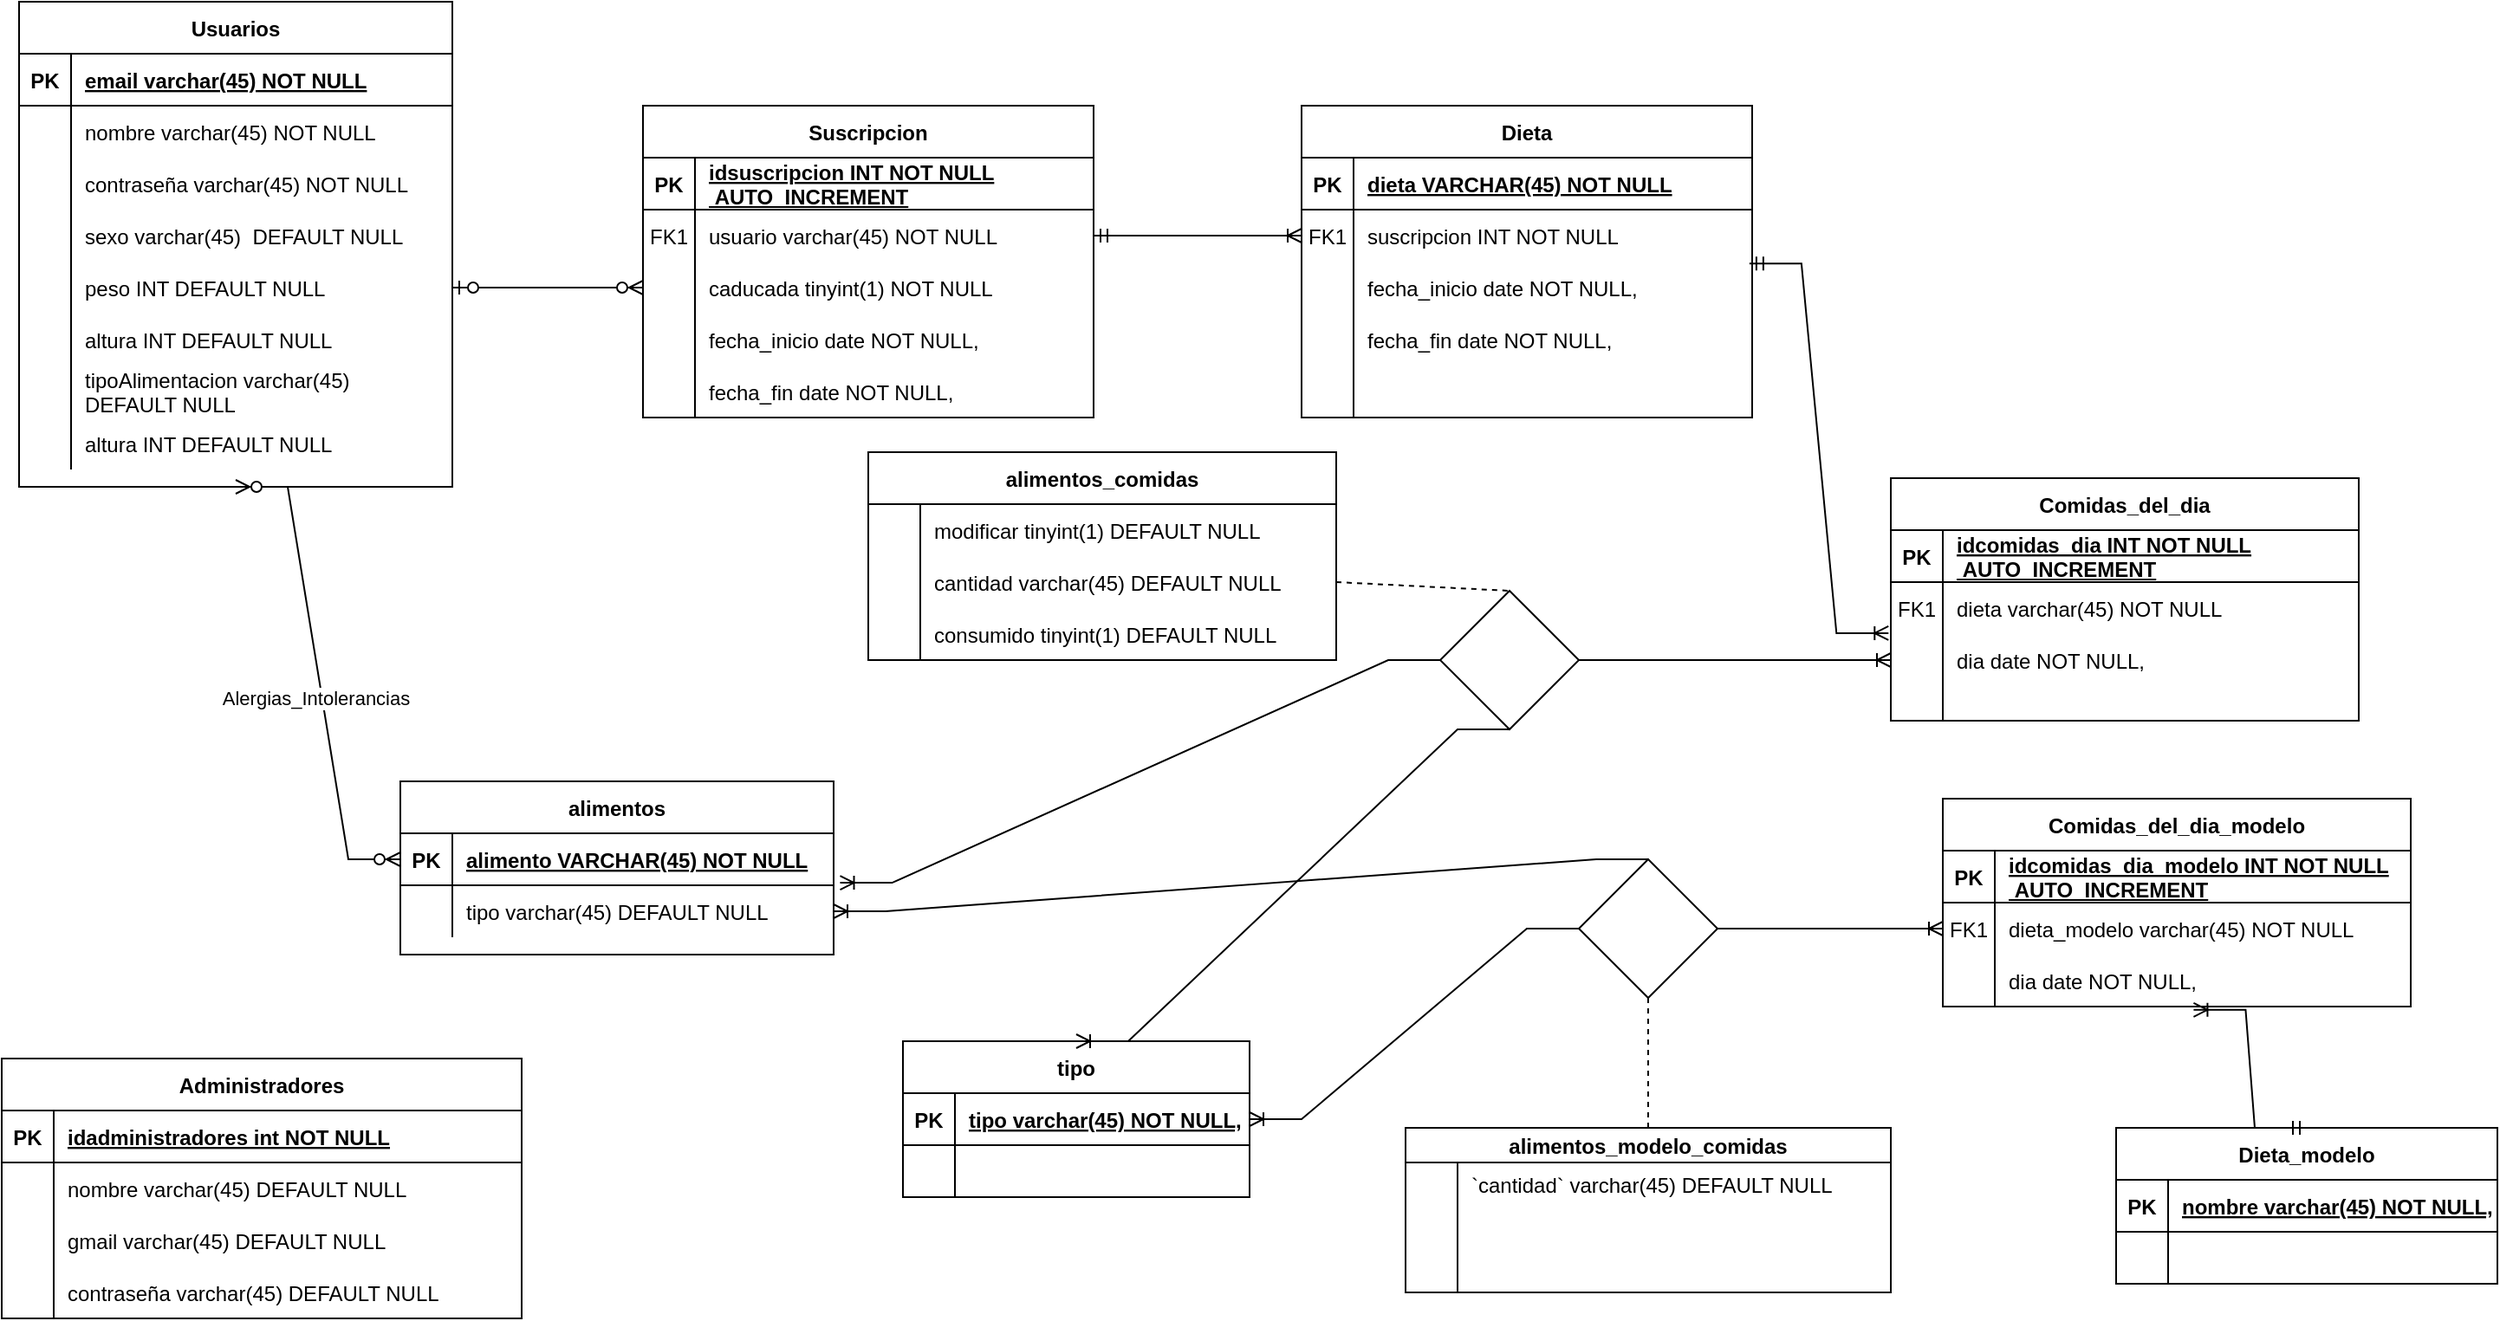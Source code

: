 <mxfile version="20.2.0" type="google"><diagram id="R2lEEEUBdFMjLlhIrx00" name="Page-1"><mxGraphModel grid="1" page="1" gridSize="10" guides="1" tooltips="1" connect="1" arrows="1" fold="1" pageScale="1" pageWidth="850" pageHeight="1100" math="0" shadow="0" extFonts="Permanent Marker^https://fonts.googleapis.com/css?family=Permanent+Marker"><root><mxCell id="0"/><mxCell id="1" parent="0"/><mxCell id="C-vyLk0tnHw3VtMMgP7b-2" value="alimentos" style="shape=table;startSize=30;container=1;collapsible=1;childLayout=tableLayout;fixedRows=1;rowLines=0;fontStyle=1;align=center;resizeLast=1;" vertex="1" parent="1"><mxGeometry x="-440" y="650" width="250" height="100" as="geometry"/></mxCell><mxCell id="C-vyLk0tnHw3VtMMgP7b-3" value="" style="shape=partialRectangle;collapsible=0;dropTarget=0;pointerEvents=0;fillColor=none;points=[[0,0.5],[1,0.5]];portConstraint=eastwest;top=0;left=0;right=0;bottom=1;" vertex="1" parent="C-vyLk0tnHw3VtMMgP7b-2"><mxGeometry y="30" width="250" height="30" as="geometry"/></mxCell><mxCell id="C-vyLk0tnHw3VtMMgP7b-4" value="PK" style="shape=partialRectangle;overflow=hidden;connectable=0;fillColor=none;top=0;left=0;bottom=0;right=0;fontStyle=1;" vertex="1" parent="C-vyLk0tnHw3VtMMgP7b-3"><mxGeometry width="30" height="30" as="geometry"><mxRectangle width="30" height="30" as="alternateBounds"/></mxGeometry></mxCell><mxCell id="C-vyLk0tnHw3VtMMgP7b-5" value="alimento VARCHAR(45) NOT NULL " style="shape=partialRectangle;overflow=hidden;connectable=0;fillColor=none;top=0;left=0;bottom=0;right=0;align=left;spacingLeft=6;fontStyle=5;" vertex="1" parent="C-vyLk0tnHw3VtMMgP7b-3"><mxGeometry x="30" width="220" height="30" as="geometry"><mxRectangle width="220" height="30" as="alternateBounds"/></mxGeometry></mxCell><mxCell id="C-vyLk0tnHw3VtMMgP7b-6" value="" style="shape=partialRectangle;collapsible=0;dropTarget=0;pointerEvents=0;fillColor=none;points=[[0,0.5],[1,0.5]];portConstraint=eastwest;top=0;left=0;right=0;bottom=0;" vertex="1" parent="C-vyLk0tnHw3VtMMgP7b-2"><mxGeometry y="60" width="250" height="30" as="geometry"/></mxCell><mxCell id="C-vyLk0tnHw3VtMMgP7b-7" value="" style="shape=partialRectangle;overflow=hidden;connectable=0;fillColor=none;top=0;left=0;bottom=0;right=0;" vertex="1" parent="C-vyLk0tnHw3VtMMgP7b-6"><mxGeometry width="30" height="30" as="geometry"><mxRectangle width="30" height="30" as="alternateBounds"/></mxGeometry></mxCell><mxCell id="C-vyLk0tnHw3VtMMgP7b-8" value="tipo varchar(45) DEFAULT NULL" style="shape=partialRectangle;overflow=hidden;connectable=0;fillColor=none;top=0;left=0;bottom=0;right=0;align=left;spacingLeft=6;" vertex="1" parent="C-vyLk0tnHw3VtMMgP7b-6"><mxGeometry x="30" width="220" height="30" as="geometry"><mxRectangle width="220" height="30" as="alternateBounds"/></mxGeometry></mxCell><mxCell id="C-vyLk0tnHw3VtMMgP7b-13" value="Suscripcion" style="shape=table;startSize=30;container=1;collapsible=1;childLayout=tableLayout;fixedRows=1;rowLines=0;fontStyle=1;align=center;resizeLast=1;" vertex="1" parent="1"><mxGeometry x="-300" y="260" width="260" height="180" as="geometry"/></mxCell><mxCell id="C-vyLk0tnHw3VtMMgP7b-14" value="" style="shape=partialRectangle;collapsible=0;dropTarget=0;pointerEvents=0;fillColor=none;points=[[0,0.5],[1,0.5]];portConstraint=eastwest;top=0;left=0;right=0;bottom=1;" vertex="1" parent="C-vyLk0tnHw3VtMMgP7b-13"><mxGeometry y="30" width="260" height="30" as="geometry"/></mxCell><mxCell id="C-vyLk0tnHw3VtMMgP7b-15" value="PK" style="shape=partialRectangle;overflow=hidden;connectable=0;fillColor=none;top=0;left=0;bottom=0;right=0;fontStyle=1;" vertex="1" parent="C-vyLk0tnHw3VtMMgP7b-14"><mxGeometry width="30" height="30" as="geometry"><mxRectangle width="30" height="30" as="alternateBounds"/></mxGeometry></mxCell><mxCell id="C-vyLk0tnHw3VtMMgP7b-16" value="idsuscripcion INT NOT NULL&#10; AUTO_INCREMENT " style="shape=partialRectangle;overflow=hidden;connectable=0;fillColor=none;top=0;left=0;bottom=0;right=0;align=left;spacingLeft=6;fontStyle=5;" vertex="1" parent="C-vyLk0tnHw3VtMMgP7b-14"><mxGeometry x="30" width="230" height="30" as="geometry"><mxRectangle width="230" height="30" as="alternateBounds"/></mxGeometry></mxCell><mxCell id="C-vyLk0tnHw3VtMMgP7b-17" value="" style="shape=partialRectangle;collapsible=0;dropTarget=0;pointerEvents=0;fillColor=none;points=[[0,0.5],[1,0.5]];portConstraint=eastwest;top=0;left=0;right=0;bottom=0;" vertex="1" parent="C-vyLk0tnHw3VtMMgP7b-13"><mxGeometry y="60" width="260" height="30" as="geometry"/></mxCell><mxCell id="C-vyLk0tnHw3VtMMgP7b-18" value="FK1" style="shape=partialRectangle;overflow=hidden;connectable=0;fillColor=none;top=0;left=0;bottom=0;right=0;" vertex="1" parent="C-vyLk0tnHw3VtMMgP7b-17"><mxGeometry width="30" height="30" as="geometry"><mxRectangle width="30" height="30" as="alternateBounds"/></mxGeometry></mxCell><mxCell id="C-vyLk0tnHw3VtMMgP7b-19" value="usuario varchar(45) NOT NULL" style="shape=partialRectangle;overflow=hidden;connectable=0;fillColor=none;top=0;left=0;bottom=0;right=0;align=left;spacingLeft=6;" vertex="1" parent="C-vyLk0tnHw3VtMMgP7b-17"><mxGeometry x="30" width="230" height="30" as="geometry"><mxRectangle width="230" height="30" as="alternateBounds"/></mxGeometry></mxCell><mxCell id="C-vyLk0tnHw3VtMMgP7b-20" value="" style="shape=partialRectangle;collapsible=0;dropTarget=0;pointerEvents=0;fillColor=none;points=[[0,0.5],[1,0.5]];portConstraint=eastwest;top=0;left=0;right=0;bottom=0;" vertex="1" parent="C-vyLk0tnHw3VtMMgP7b-13"><mxGeometry y="90" width="260" height="30" as="geometry"/></mxCell><mxCell id="C-vyLk0tnHw3VtMMgP7b-21" value="&#10;&#10;&#10;&lt;p class=&quot;MsoNormal&quot;&gt;&lt;span style=&quot;mso-spacerun:yes&quot;&gt;&amp;nbsp;&amp;nbsp; &lt;/span&gt;`caducada` tinyint&#10;NOT NULL,&lt;/p&gt;&#10;&#10;&#10;&#10;&#10;&#10;" style="shape=partialRectangle;overflow=hidden;connectable=0;fillColor=none;top=0;left=0;bottom=0;right=0;" vertex="1" parent="C-vyLk0tnHw3VtMMgP7b-20"><mxGeometry width="30" height="30" as="geometry"><mxRectangle width="30" height="30" as="alternateBounds"/></mxGeometry></mxCell><mxCell id="C-vyLk0tnHw3VtMMgP7b-22" value="caducada tinyint(1) NOT NULL" style="shape=partialRectangle;overflow=hidden;connectable=0;fillColor=none;top=0;left=0;bottom=0;right=0;align=left;spacingLeft=6;" vertex="1" parent="C-vyLk0tnHw3VtMMgP7b-20"><mxGeometry x="30" width="230" height="30" as="geometry"><mxRectangle width="230" height="30" as="alternateBounds"/></mxGeometry></mxCell><mxCell id="Jz4HKcbR74hqqfulblV8-64" value="" style="shape=partialRectangle;collapsible=0;dropTarget=0;pointerEvents=0;fillColor=none;points=[[0,0.5],[1,0.5]];portConstraint=eastwest;top=0;left=0;right=0;bottom=0;" vertex="1" parent="C-vyLk0tnHw3VtMMgP7b-13"><mxGeometry y="120" width="260" height="30" as="geometry"/></mxCell><mxCell id="Jz4HKcbR74hqqfulblV8-65" value="&#10;&#10;&#10;&lt;p class=&quot;MsoNormal&quot;&gt;&lt;span style=&quot;mso-spacerun:yes&quot;&gt;&amp;nbsp;&amp;nbsp; &lt;/span&gt;`caducada` tinyint&#10;NOT NULL,&lt;/p&gt;&#10;&#10;&#10;&#10;&#10;&#10;" style="shape=partialRectangle;overflow=hidden;connectable=0;fillColor=none;top=0;left=0;bottom=0;right=0;" vertex="1" parent="Jz4HKcbR74hqqfulblV8-64"><mxGeometry width="30" height="30" as="geometry"><mxRectangle width="30" height="30" as="alternateBounds"/></mxGeometry></mxCell><mxCell id="Jz4HKcbR74hqqfulblV8-66" value="fecha_inicio date NOT NULL," style="shape=partialRectangle;overflow=hidden;connectable=0;fillColor=none;top=0;left=0;bottom=0;right=0;align=left;spacingLeft=6;" vertex="1" parent="Jz4HKcbR74hqqfulblV8-64"><mxGeometry x="30" width="230" height="30" as="geometry"><mxRectangle width="230" height="30" as="alternateBounds"/></mxGeometry></mxCell><mxCell id="Jz4HKcbR74hqqfulblV8-68" value="" style="shape=partialRectangle;collapsible=0;dropTarget=0;pointerEvents=0;fillColor=none;points=[[0,0.5],[1,0.5]];portConstraint=eastwest;top=0;left=0;right=0;bottom=0;" vertex="1" parent="C-vyLk0tnHw3VtMMgP7b-13"><mxGeometry y="150" width="260" height="30" as="geometry"/></mxCell><mxCell id="Jz4HKcbR74hqqfulblV8-69" value="&#10;&#10;&#10;&lt;p class=&quot;MsoNormal&quot;&gt;&lt;span style=&quot;mso-spacerun:yes&quot;&gt;&amp;nbsp;&amp;nbsp; &lt;/span&gt;`caducada` tinyint&#10;NOT NULL,&lt;/p&gt;&#10;&#10;&#10;&#10;&#10;&#10;" style="shape=partialRectangle;overflow=hidden;connectable=0;fillColor=none;top=0;left=0;bottom=0;right=0;" vertex="1" parent="Jz4HKcbR74hqqfulblV8-68"><mxGeometry width="30" height="30" as="geometry"><mxRectangle width="30" height="30" as="alternateBounds"/></mxGeometry></mxCell><mxCell id="Jz4HKcbR74hqqfulblV8-70" value="fecha_fin date NOT NULL," style="shape=partialRectangle;overflow=hidden;connectable=0;fillColor=none;top=0;left=0;bottom=0;right=0;align=left;spacingLeft=6;" vertex="1" parent="Jz4HKcbR74hqqfulblV8-68"><mxGeometry x="30" width="230" height="30" as="geometry"><mxRectangle width="230" height="30" as="alternateBounds"/></mxGeometry></mxCell><mxCell id="C-vyLk0tnHw3VtMMgP7b-23" value="Usuarios" style="shape=table;startSize=30;container=1;collapsible=1;childLayout=tableLayout;fixedRows=1;rowLines=0;fontStyle=1;align=center;resizeLast=1;" vertex="1" parent="1"><mxGeometry x="-660" y="200" width="250" height="280" as="geometry"/></mxCell><mxCell id="C-vyLk0tnHw3VtMMgP7b-24" value="" style="shape=partialRectangle;collapsible=0;dropTarget=0;pointerEvents=0;fillColor=none;points=[[0,0.5],[1,0.5]];portConstraint=eastwest;top=0;left=0;right=0;bottom=1;" vertex="1" parent="C-vyLk0tnHw3VtMMgP7b-23"><mxGeometry y="30" width="250" height="30" as="geometry"/></mxCell><mxCell id="C-vyLk0tnHw3VtMMgP7b-25" value="PK" style="shape=partialRectangle;overflow=hidden;connectable=0;fillColor=none;top=0;left=0;bottom=0;right=0;fontStyle=1;" vertex="1" parent="C-vyLk0tnHw3VtMMgP7b-24"><mxGeometry width="30" height="30" as="geometry"><mxRectangle width="30" height="30" as="alternateBounds"/></mxGeometry></mxCell><mxCell id="C-vyLk0tnHw3VtMMgP7b-26" value="email varchar(45) NOT NULL" style="shape=partialRectangle;overflow=hidden;connectable=0;fillColor=none;top=0;left=0;bottom=0;right=0;align=left;spacingLeft=6;fontStyle=5;" vertex="1" parent="C-vyLk0tnHw3VtMMgP7b-24"><mxGeometry x="30" width="220" height="30" as="geometry"><mxRectangle width="220" height="30" as="alternateBounds"/></mxGeometry></mxCell><mxCell id="C-vyLk0tnHw3VtMMgP7b-27" value="" style="shape=partialRectangle;collapsible=0;dropTarget=0;pointerEvents=0;fillColor=none;points=[[0,0.5],[1,0.5]];portConstraint=eastwest;top=0;left=0;right=0;bottom=0;" vertex="1" parent="C-vyLk0tnHw3VtMMgP7b-23"><mxGeometry y="60" width="250" height="30" as="geometry"/></mxCell><mxCell id="C-vyLk0tnHw3VtMMgP7b-28" value="" style="shape=partialRectangle;overflow=hidden;connectable=0;fillColor=none;top=0;left=0;bottom=0;right=0;" vertex="1" parent="C-vyLk0tnHw3VtMMgP7b-27"><mxGeometry width="30" height="30" as="geometry"><mxRectangle width="30" height="30" as="alternateBounds"/></mxGeometry></mxCell><mxCell id="C-vyLk0tnHw3VtMMgP7b-29" value="nombre varchar(45) NOT NULL" style="shape=partialRectangle;overflow=hidden;connectable=0;fillColor=none;top=0;left=0;bottom=0;right=0;align=left;spacingLeft=6;" vertex="1" parent="C-vyLk0tnHw3VtMMgP7b-27"><mxGeometry x="30" width="220" height="30" as="geometry"><mxRectangle width="220" height="30" as="alternateBounds"/></mxGeometry></mxCell><mxCell id="Jz4HKcbR74hqqfulblV8-15" value="" style="shape=partialRectangle;collapsible=0;dropTarget=0;pointerEvents=0;fillColor=none;points=[[0,0.5],[1,0.5]];portConstraint=eastwest;top=0;left=0;right=0;bottom=0;" vertex="1" parent="C-vyLk0tnHw3VtMMgP7b-23"><mxGeometry y="90" width="250" height="30" as="geometry"/></mxCell><mxCell id="Jz4HKcbR74hqqfulblV8-16" value="" style="shape=partialRectangle;overflow=hidden;connectable=0;fillColor=none;top=0;left=0;bottom=0;right=0;" vertex="1" parent="Jz4HKcbR74hqqfulblV8-15"><mxGeometry width="30" height="30" as="geometry"><mxRectangle width="30" height="30" as="alternateBounds"/></mxGeometry></mxCell><mxCell id="Jz4HKcbR74hqqfulblV8-17" value="contraseña varchar(45) NOT NULL" style="shape=partialRectangle;overflow=hidden;connectable=0;fillColor=none;top=0;left=0;bottom=0;right=0;align=left;spacingLeft=6;" vertex="1" parent="Jz4HKcbR74hqqfulblV8-15"><mxGeometry x="30" width="220" height="30" as="geometry"><mxRectangle width="220" height="30" as="alternateBounds"/></mxGeometry></mxCell><mxCell id="Jz4HKcbR74hqqfulblV8-18" value="" style="shape=partialRectangle;collapsible=0;dropTarget=0;pointerEvents=0;fillColor=none;points=[[0,0.5],[1,0.5]];portConstraint=eastwest;top=0;left=0;right=0;bottom=0;" vertex="1" parent="C-vyLk0tnHw3VtMMgP7b-23"><mxGeometry y="120" width="250" height="30" as="geometry"/></mxCell><mxCell id="Jz4HKcbR74hqqfulblV8-19" value="" style="shape=partialRectangle;overflow=hidden;connectable=0;fillColor=none;top=0;left=0;bottom=0;right=0;" vertex="1" parent="Jz4HKcbR74hqqfulblV8-18"><mxGeometry width="30" height="30" as="geometry"><mxRectangle width="30" height="30" as="alternateBounds"/></mxGeometry></mxCell><mxCell id="Jz4HKcbR74hqqfulblV8-20" value="sexo varchar(45)  DEFAULT NULL" style="shape=partialRectangle;overflow=hidden;connectable=0;fillColor=none;top=0;left=0;bottom=0;right=0;align=left;spacingLeft=6;" vertex="1" parent="Jz4HKcbR74hqqfulblV8-18"><mxGeometry x="30" width="220" height="30" as="geometry"><mxRectangle width="220" height="30" as="alternateBounds"/></mxGeometry></mxCell><mxCell id="Jz4HKcbR74hqqfulblV8-21" value="" style="shape=partialRectangle;collapsible=0;dropTarget=0;pointerEvents=0;fillColor=none;points=[[0,0.5],[1,0.5]];portConstraint=eastwest;top=0;left=0;right=0;bottom=0;" vertex="1" parent="C-vyLk0tnHw3VtMMgP7b-23"><mxGeometry y="150" width="250" height="30" as="geometry"/></mxCell><mxCell id="Jz4HKcbR74hqqfulblV8-22" value="" style="shape=partialRectangle;overflow=hidden;connectable=0;fillColor=none;top=0;left=0;bottom=0;right=0;" vertex="1" parent="Jz4HKcbR74hqqfulblV8-21"><mxGeometry width="30" height="30" as="geometry"><mxRectangle width="30" height="30" as="alternateBounds"/></mxGeometry></mxCell><mxCell id="Jz4HKcbR74hqqfulblV8-23" value="peso INT DEFAULT NULL" style="shape=partialRectangle;overflow=hidden;connectable=0;fillColor=none;top=0;left=0;bottom=0;right=0;align=left;spacingLeft=6;" vertex="1" parent="Jz4HKcbR74hqqfulblV8-21"><mxGeometry x="30" width="220" height="30" as="geometry"><mxRectangle width="220" height="30" as="alternateBounds"/></mxGeometry></mxCell><mxCell id="Jz4HKcbR74hqqfulblV8-24" value="" style="shape=partialRectangle;collapsible=0;dropTarget=0;pointerEvents=0;fillColor=none;points=[[0,0.5],[1,0.5]];portConstraint=eastwest;top=0;left=0;right=0;bottom=0;" vertex="1" parent="C-vyLk0tnHw3VtMMgP7b-23"><mxGeometry y="180" width="250" height="30" as="geometry"/></mxCell><mxCell id="Jz4HKcbR74hqqfulblV8-25" value="" style="shape=partialRectangle;overflow=hidden;connectable=0;fillColor=none;top=0;left=0;bottom=0;right=0;" vertex="1" parent="Jz4HKcbR74hqqfulblV8-24"><mxGeometry width="30" height="30" as="geometry"><mxRectangle width="30" height="30" as="alternateBounds"/></mxGeometry></mxCell><mxCell id="Jz4HKcbR74hqqfulblV8-26" value="altura INT DEFAULT NULL" style="shape=partialRectangle;overflow=hidden;connectable=0;fillColor=none;top=0;left=0;bottom=0;right=0;align=left;spacingLeft=6;" vertex="1" parent="Jz4HKcbR74hqqfulblV8-24"><mxGeometry x="30" width="220" height="30" as="geometry"><mxRectangle width="220" height="30" as="alternateBounds"/></mxGeometry></mxCell><mxCell id="Jz4HKcbR74hqqfulblV8-27" value="" style="shape=partialRectangle;collapsible=0;dropTarget=0;pointerEvents=0;fillColor=none;points=[[0,0.5],[1,0.5]];portConstraint=eastwest;top=0;left=0;right=0;bottom=0;" vertex="1" parent="C-vyLk0tnHw3VtMMgP7b-23"><mxGeometry y="210" width="250" height="30" as="geometry"/></mxCell><mxCell id="Jz4HKcbR74hqqfulblV8-28" value="" style="shape=partialRectangle;overflow=hidden;connectable=0;fillColor=none;top=0;left=0;bottom=0;right=0;" vertex="1" parent="Jz4HKcbR74hqqfulblV8-27"><mxGeometry width="30" height="30" as="geometry"><mxRectangle width="30" height="30" as="alternateBounds"/></mxGeometry></mxCell><mxCell id="Jz4HKcbR74hqqfulblV8-29" value="tipoAlimentacion varchar(45) &#10;DEFAULT NULL" style="shape=partialRectangle;overflow=hidden;connectable=0;fillColor=none;top=0;left=0;bottom=0;right=0;align=left;spacingLeft=6;" vertex="1" parent="Jz4HKcbR74hqqfulblV8-27"><mxGeometry x="30" width="220" height="30" as="geometry"><mxRectangle width="220" height="30" as="alternateBounds"/></mxGeometry></mxCell><mxCell id="Jz4HKcbR74hqqfulblV8-31" value="" style="shape=partialRectangle;collapsible=0;dropTarget=0;pointerEvents=0;fillColor=none;points=[[0,0.5],[1,0.5]];portConstraint=eastwest;top=0;left=0;right=0;bottom=0;" vertex="1" parent="C-vyLk0tnHw3VtMMgP7b-23"><mxGeometry y="240" width="250" height="30" as="geometry"/></mxCell><mxCell id="Jz4HKcbR74hqqfulblV8-32" value="" style="shape=partialRectangle;overflow=hidden;connectable=0;fillColor=none;top=0;left=0;bottom=0;right=0;" vertex="1" parent="Jz4HKcbR74hqqfulblV8-31"><mxGeometry width="30" height="30" as="geometry"><mxRectangle width="30" height="30" as="alternateBounds"/></mxGeometry></mxCell><mxCell id="Jz4HKcbR74hqqfulblV8-33" value="altura INT DEFAULT NULL" style="shape=partialRectangle;overflow=hidden;connectable=0;fillColor=none;top=0;left=0;bottom=0;right=0;align=left;spacingLeft=6;" vertex="1" parent="Jz4HKcbR74hqqfulblV8-31"><mxGeometry x="30" width="220" height="30" as="geometry"><mxRectangle width="220" height="30" as="alternateBounds"/></mxGeometry></mxCell><mxCell id="Jz4HKcbR74hqqfulblV8-45" value="" style="edgeStyle=entityRelationEdgeStyle;fontSize=12;html=1;endArrow=ERzeroToMany;endFill=1;startArrow=ERzeroToMany;rounded=0;entryX=0;entryY=0.5;entryDx=0;entryDy=0;exitX=0.5;exitY=1;exitDx=0;exitDy=0;" edge="1" parent="1" source="C-vyLk0tnHw3VtMMgP7b-23" target="C-vyLk0tnHw3VtMMgP7b-3"><mxGeometry width="100" height="100" relative="1" as="geometry"><mxPoint x="-670" y="600" as="sourcePoint"/><mxPoint x="-550" y="715" as="targetPoint"/></mxGeometry></mxCell><mxCell id="Jz4HKcbR74hqqfulblV8-46" value="Alergias_Intolerancias" style="edgeLabel;html=1;align=center;verticalAlign=middle;resizable=0;points=[];" connectable="0" vertex="1" parent="Jz4HKcbR74hqqfulblV8-45"><mxGeometry x="0.092" relative="1" as="geometry"><mxPoint x="-4" y="2" as="offset"/></mxGeometry></mxCell><mxCell id="Jz4HKcbR74hqqfulblV8-50" value="Comidas_del_dia" style="shape=table;startSize=30;container=1;collapsible=1;childLayout=tableLayout;fixedRows=1;rowLines=0;fontStyle=1;align=center;resizeLast=1;" vertex="1" parent="1"><mxGeometry x="420" y="475" width="270" height="140" as="geometry"/></mxCell><mxCell id="Jz4HKcbR74hqqfulblV8-182" value="" style="shape=partialRectangle;collapsible=0;dropTarget=0;pointerEvents=0;fillColor=none;points=[[0,0.5],[1,0.5]];portConstraint=eastwest;top=0;left=0;right=0;bottom=1;" vertex="1" parent="Jz4HKcbR74hqqfulblV8-50"><mxGeometry y="30" width="270" height="30" as="geometry"/></mxCell><mxCell id="Jz4HKcbR74hqqfulblV8-183" value="PK" style="shape=partialRectangle;overflow=hidden;connectable=0;fillColor=none;top=0;left=0;bottom=0;right=0;fontStyle=1;" vertex="1" parent="Jz4HKcbR74hqqfulblV8-182"><mxGeometry width="30" height="30" as="geometry"><mxRectangle width="30" height="30" as="alternateBounds"/></mxGeometry></mxCell><mxCell id="Jz4HKcbR74hqqfulblV8-184" value="idcomidas_dia INT NOT NULL&#10; AUTO_INCREMENT " style="shape=partialRectangle;overflow=hidden;connectable=0;fillColor=none;top=0;left=0;bottom=0;right=0;align=left;spacingLeft=6;fontStyle=5;" vertex="1" parent="Jz4HKcbR74hqqfulblV8-182"><mxGeometry x="30" width="240" height="30" as="geometry"><mxRectangle width="240" height="30" as="alternateBounds"/></mxGeometry></mxCell><mxCell id="Jz4HKcbR74hqqfulblV8-54" value="" style="shape=partialRectangle;collapsible=0;dropTarget=0;pointerEvents=0;fillColor=none;points=[[0,0.5],[1,0.5]];portConstraint=eastwest;top=0;left=0;right=0;bottom=0;" vertex="1" parent="Jz4HKcbR74hqqfulblV8-50"><mxGeometry y="60" width="270" height="30" as="geometry"/></mxCell><mxCell id="Jz4HKcbR74hqqfulblV8-55" value="FK1" style="shape=partialRectangle;overflow=hidden;connectable=0;fillColor=none;top=0;left=0;bottom=0;right=0;" vertex="1" parent="Jz4HKcbR74hqqfulblV8-54"><mxGeometry width="30" height="30" as="geometry"><mxRectangle width="30" height="30" as="alternateBounds"/></mxGeometry></mxCell><mxCell id="Jz4HKcbR74hqqfulblV8-56" value="dieta varchar(45) NOT NULL" style="shape=partialRectangle;overflow=hidden;connectable=0;fillColor=none;top=0;left=0;bottom=0;right=0;align=left;spacingLeft=6;" vertex="1" parent="Jz4HKcbR74hqqfulblV8-54"><mxGeometry x="30" width="240" height="30" as="geometry"><mxRectangle width="240" height="30" as="alternateBounds"/></mxGeometry></mxCell><mxCell id="Jz4HKcbR74hqqfulblV8-57" value="" style="shape=partialRectangle;collapsible=0;dropTarget=0;pointerEvents=0;fillColor=none;points=[[0,0.5],[1,0.5]];portConstraint=eastwest;top=0;left=0;right=0;bottom=0;" vertex="1" parent="Jz4HKcbR74hqqfulblV8-50"><mxGeometry y="90" width="270" height="30" as="geometry"/></mxCell><mxCell id="Jz4HKcbR74hqqfulblV8-58" value="" style="shape=partialRectangle;overflow=hidden;connectable=0;fillColor=none;top=0;left=0;bottom=0;right=0;" vertex="1" parent="Jz4HKcbR74hqqfulblV8-57"><mxGeometry width="30" height="30" as="geometry"><mxRectangle width="30" height="30" as="alternateBounds"/></mxGeometry></mxCell><mxCell id="Jz4HKcbR74hqqfulblV8-59" value="dia date NOT NULL," style="shape=partialRectangle;overflow=hidden;connectable=0;fillColor=none;top=0;left=0;bottom=0;right=0;align=left;spacingLeft=6;" vertex="1" parent="Jz4HKcbR74hqqfulblV8-57"><mxGeometry x="30" width="240" height="30" as="geometry"><mxRectangle width="240" height="30" as="alternateBounds"/></mxGeometry></mxCell><mxCell id="Jz4HKcbR74hqqfulblV8-51" value="" style="shape=partialRectangle;collapsible=0;dropTarget=0;pointerEvents=0;fillColor=none;points=[[0,0.5],[1,0.5]];portConstraint=eastwest;top=0;left=0;right=0;bottom=1;" vertex="1" parent="Jz4HKcbR74hqqfulblV8-50"><mxGeometry y="120" width="270" height="20" as="geometry"/></mxCell><mxCell id="Jz4HKcbR74hqqfulblV8-52" value="" style="shape=partialRectangle;overflow=hidden;connectable=0;fillColor=none;top=0;left=0;bottom=0;right=0;fontStyle=1;" vertex="1" parent="Jz4HKcbR74hqqfulblV8-51"><mxGeometry width="30" height="20" as="geometry"><mxRectangle width="30" height="20" as="alternateBounds"/></mxGeometry></mxCell><mxCell id="Jz4HKcbR74hqqfulblV8-53" value="" style="shape=partialRectangle;overflow=hidden;connectable=0;fillColor=none;top=0;left=0;bottom=0;right=0;align=left;spacingLeft=6;fontStyle=5;" vertex="1" parent="Jz4HKcbR74hqqfulblV8-51"><mxGeometry x="30" width="240" height="20" as="geometry"><mxRectangle width="240" height="20" as="alternateBounds"/></mxGeometry></mxCell><mxCell id="Jz4HKcbR74hqqfulblV8-71" value="Dieta" style="shape=table;startSize=30;container=1;collapsible=1;childLayout=tableLayout;fixedRows=1;rowLines=0;fontStyle=1;align=center;resizeLast=1;" vertex="1" parent="1"><mxGeometry x="80" y="260" width="260" height="180" as="geometry"/></mxCell><mxCell id="Jz4HKcbR74hqqfulblV8-72" value="" style="shape=partialRectangle;collapsible=0;dropTarget=0;pointerEvents=0;fillColor=none;points=[[0,0.5],[1,0.5]];portConstraint=eastwest;top=0;left=0;right=0;bottom=1;" vertex="1" parent="Jz4HKcbR74hqqfulblV8-71"><mxGeometry y="30" width="260" height="30" as="geometry"/></mxCell><mxCell id="Jz4HKcbR74hqqfulblV8-73" value="PK" style="shape=partialRectangle;overflow=hidden;connectable=0;fillColor=none;top=0;left=0;bottom=0;right=0;fontStyle=1;" vertex="1" parent="Jz4HKcbR74hqqfulblV8-72"><mxGeometry width="30" height="30" as="geometry"><mxRectangle width="30" height="30" as="alternateBounds"/></mxGeometry></mxCell><mxCell id="Jz4HKcbR74hqqfulblV8-74" value="dieta VARCHAR(45) NOT NULL" style="shape=partialRectangle;overflow=hidden;connectable=0;fillColor=none;top=0;left=0;bottom=0;right=0;align=left;spacingLeft=6;fontStyle=5;" vertex="1" parent="Jz4HKcbR74hqqfulblV8-72"><mxGeometry x="30" width="230" height="30" as="geometry"><mxRectangle width="230" height="30" as="alternateBounds"/></mxGeometry></mxCell><mxCell id="Jz4HKcbR74hqqfulblV8-75" value="" style="shape=partialRectangle;collapsible=0;dropTarget=0;pointerEvents=0;fillColor=none;points=[[0,0.5],[1,0.5]];portConstraint=eastwest;top=0;left=0;right=0;bottom=0;" vertex="1" parent="Jz4HKcbR74hqqfulblV8-71"><mxGeometry y="60" width="260" height="30" as="geometry"/></mxCell><mxCell id="Jz4HKcbR74hqqfulblV8-76" value="FK1" style="shape=partialRectangle;overflow=hidden;connectable=0;fillColor=none;top=0;left=0;bottom=0;right=0;" vertex="1" parent="Jz4HKcbR74hqqfulblV8-75"><mxGeometry width="30" height="30" as="geometry"><mxRectangle width="30" height="30" as="alternateBounds"/></mxGeometry></mxCell><mxCell id="Jz4HKcbR74hqqfulblV8-77" value="suscripcion INT NOT NULL" style="shape=partialRectangle;overflow=hidden;connectable=0;fillColor=none;top=0;left=0;bottom=0;right=0;align=left;spacingLeft=6;" vertex="1" parent="Jz4HKcbR74hqqfulblV8-75"><mxGeometry x="30" width="230" height="30" as="geometry"><mxRectangle width="230" height="30" as="alternateBounds"/></mxGeometry></mxCell><mxCell id="Jz4HKcbR74hqqfulblV8-78" value="" style="shape=partialRectangle;collapsible=0;dropTarget=0;pointerEvents=0;fillColor=none;points=[[0,0.5],[1,0.5]];portConstraint=eastwest;top=0;left=0;right=0;bottom=0;" vertex="1" parent="Jz4HKcbR74hqqfulblV8-71"><mxGeometry y="90" width="260" height="30" as="geometry"/></mxCell><mxCell id="Jz4HKcbR74hqqfulblV8-79" value="&#10;&#10;&#10;&lt;p class=&quot;MsoNormal&quot;&gt;&lt;span style=&quot;mso-spacerun:yes&quot;&gt;&amp;nbsp;&amp;nbsp; &lt;/span&gt;`caducada` tinyint&#10;NOT NULL,&lt;/p&gt;&#10;&#10;&#10;&#10;&#10;&#10;" style="shape=partialRectangle;overflow=hidden;connectable=0;fillColor=none;top=0;left=0;bottom=0;right=0;" vertex="1" parent="Jz4HKcbR74hqqfulblV8-78"><mxGeometry width="30" height="30" as="geometry"><mxRectangle width="30" height="30" as="alternateBounds"/></mxGeometry></mxCell><mxCell id="Jz4HKcbR74hqqfulblV8-80" value="fecha_inicio date NOT NULL," style="shape=partialRectangle;overflow=hidden;connectable=0;fillColor=none;top=0;left=0;bottom=0;right=0;align=left;spacingLeft=6;" vertex="1" parent="Jz4HKcbR74hqqfulblV8-78"><mxGeometry x="30" width="230" height="30" as="geometry"><mxRectangle width="230" height="30" as="alternateBounds"/></mxGeometry></mxCell><mxCell id="Jz4HKcbR74hqqfulblV8-81" value="" style="shape=partialRectangle;collapsible=0;dropTarget=0;pointerEvents=0;fillColor=none;points=[[0,0.5],[1,0.5]];portConstraint=eastwest;top=0;left=0;right=0;bottom=0;" vertex="1" parent="Jz4HKcbR74hqqfulblV8-71"><mxGeometry y="120" width="260" height="30" as="geometry"/></mxCell><mxCell id="Jz4HKcbR74hqqfulblV8-82" value="&#10;&#10;&#10;&lt;p class=&quot;MsoNormal&quot;&gt;&lt;span style=&quot;mso-spacerun:yes&quot;&gt;&amp;nbsp;&amp;nbsp; &lt;/span&gt;`caducada` tinyint&#10;NOT NULL,&lt;/p&gt;&#10;&#10;&#10;&#10;&#10;&#10;" style="shape=partialRectangle;overflow=hidden;connectable=0;fillColor=none;top=0;left=0;bottom=0;right=0;" vertex="1" parent="Jz4HKcbR74hqqfulblV8-81"><mxGeometry width="30" height="30" as="geometry"><mxRectangle width="30" height="30" as="alternateBounds"/></mxGeometry></mxCell><mxCell id="Jz4HKcbR74hqqfulblV8-83" value="fecha_fin date NOT NULL," style="shape=partialRectangle;overflow=hidden;connectable=0;fillColor=none;top=0;left=0;bottom=0;right=0;align=left;spacingLeft=6;" vertex="1" parent="Jz4HKcbR74hqqfulblV8-81"><mxGeometry x="30" width="230" height="30" as="geometry"><mxRectangle width="230" height="30" as="alternateBounds"/></mxGeometry></mxCell><mxCell id="Jz4HKcbR74hqqfulblV8-84" value="" style="shape=partialRectangle;collapsible=0;dropTarget=0;pointerEvents=0;fillColor=none;points=[[0,0.5],[1,0.5]];portConstraint=eastwest;top=0;left=0;right=0;bottom=0;" vertex="1" parent="Jz4HKcbR74hqqfulblV8-71"><mxGeometry y="150" width="260" height="30" as="geometry"/></mxCell><mxCell id="Jz4HKcbR74hqqfulblV8-85" value="&#10;&#10;&#10;&lt;p class=&quot;MsoNormal&quot;&gt;&lt;span style=&quot;mso-spacerun:yes&quot;&gt;&amp;nbsp;&amp;nbsp; &lt;/span&gt;`caducada` tinyint&#10;NOT NULL,&lt;/p&gt;&#10;&#10;&#10;&#10;&#10;&#10;" style="shape=partialRectangle;overflow=hidden;connectable=0;fillColor=none;top=0;left=0;bottom=0;right=0;" vertex="1" parent="Jz4HKcbR74hqqfulblV8-84"><mxGeometry width="30" height="30" as="geometry"><mxRectangle width="30" height="30" as="alternateBounds"/></mxGeometry></mxCell><mxCell id="Jz4HKcbR74hqqfulblV8-86" value="" style="shape=partialRectangle;overflow=hidden;connectable=0;fillColor=none;top=0;left=0;bottom=0;right=0;align=left;spacingLeft=6;" vertex="1" parent="Jz4HKcbR74hqqfulblV8-84"><mxGeometry x="30" width="230" height="30" as="geometry"><mxRectangle width="230" height="30" as="alternateBounds"/></mxGeometry></mxCell><mxCell id="Jz4HKcbR74hqqfulblV8-103" value="tipo" style="shape=table;startSize=30;container=1;collapsible=1;childLayout=tableLayout;fixedRows=1;rowLines=0;fontStyle=1;align=center;resizeLast=1;" vertex="1" parent="1"><mxGeometry x="-150" y="800" width="200" height="90" as="geometry"/></mxCell><mxCell id="Jz4HKcbR74hqqfulblV8-104" value="" style="shape=partialRectangle;collapsible=0;dropTarget=0;pointerEvents=0;fillColor=none;points=[[0,0.5],[1,0.5]];portConstraint=eastwest;top=0;left=0;right=0;bottom=1;" vertex="1" parent="Jz4HKcbR74hqqfulblV8-103"><mxGeometry y="30" width="200" height="30" as="geometry"/></mxCell><mxCell id="Jz4HKcbR74hqqfulblV8-105" value="PK" style="shape=partialRectangle;overflow=hidden;connectable=0;fillColor=none;top=0;left=0;bottom=0;right=0;fontStyle=1;" vertex="1" parent="Jz4HKcbR74hqqfulblV8-104"><mxGeometry width="30" height="30" as="geometry"><mxRectangle width="30" height="30" as="alternateBounds"/></mxGeometry></mxCell><mxCell id="Jz4HKcbR74hqqfulblV8-106" value="tipo varchar(45) NOT NULL," style="shape=partialRectangle;overflow=hidden;connectable=0;fillColor=none;top=0;left=0;bottom=0;right=0;align=left;spacingLeft=6;fontStyle=5;" vertex="1" parent="Jz4HKcbR74hqqfulblV8-104"><mxGeometry x="30" width="170" height="30" as="geometry"><mxRectangle width="170" height="30" as="alternateBounds"/></mxGeometry></mxCell><mxCell id="Jz4HKcbR74hqqfulblV8-110" value="" style="shape=partialRectangle;collapsible=0;dropTarget=0;pointerEvents=0;fillColor=none;points=[[0,0.5],[1,0.5]];portConstraint=eastwest;top=0;left=0;right=0;bottom=0;" vertex="1" parent="Jz4HKcbR74hqqfulblV8-103"><mxGeometry y="60" width="200" height="30" as="geometry"/></mxCell><mxCell id="Jz4HKcbR74hqqfulblV8-111" value="" style="shape=partialRectangle;overflow=hidden;connectable=0;fillColor=none;top=0;left=0;bottom=0;right=0;" vertex="1" parent="Jz4HKcbR74hqqfulblV8-110"><mxGeometry width="30" height="30" as="geometry"><mxRectangle width="30" height="30" as="alternateBounds"/></mxGeometry></mxCell><mxCell id="Jz4HKcbR74hqqfulblV8-112" value="" style="shape=partialRectangle;overflow=hidden;connectable=0;fillColor=none;top=0;left=0;bottom=0;right=0;align=left;spacingLeft=6;" vertex="1" parent="Jz4HKcbR74hqqfulblV8-110"><mxGeometry x="30" width="170" height="30" as="geometry"><mxRectangle width="170" height="30" as="alternateBounds"/></mxGeometry></mxCell><mxCell id="Jz4HKcbR74hqqfulblV8-115" value="" style="edgeStyle=entityRelationEdgeStyle;fontSize=12;html=1;endArrow=ERoneToMany;startArrow=ERmandOne;rounded=0;entryX=0;entryY=0.5;entryDx=0;entryDy=0;exitX=1;exitY=0.5;exitDx=0;exitDy=0;" edge="1" parent="1" source="C-vyLk0tnHw3VtMMgP7b-17" target="Jz4HKcbR74hqqfulblV8-75"><mxGeometry width="100" height="100" relative="1" as="geometry"><mxPoint x="-50" y="500" as="sourcePoint"/><mxPoint x="50" y="400" as="targetPoint"/></mxGeometry></mxCell><mxCell id="Jz4HKcbR74hqqfulblV8-116" value="" style="edgeStyle=entityRelationEdgeStyle;fontSize=12;html=1;endArrow=ERzeroToMany;startArrow=ERzeroToOne;rounded=0;exitX=1;exitY=0.5;exitDx=0;exitDy=0;entryX=0;entryY=0.5;entryDx=0;entryDy=0;" edge="1" parent="1" source="Jz4HKcbR74hqqfulblV8-21" target="C-vyLk0tnHw3VtMMgP7b-20"><mxGeometry width="100" height="100" relative="1" as="geometry"><mxPoint x="-390" y="500" as="sourcePoint"/><mxPoint x="-300" y="405" as="targetPoint"/></mxGeometry></mxCell><mxCell id="Jz4HKcbR74hqqfulblV8-117" value="Administradores" style="shape=table;startSize=30;container=1;collapsible=1;childLayout=tableLayout;fixedRows=1;rowLines=0;fontStyle=1;align=center;resizeLast=1;" vertex="1" parent="1"><mxGeometry x="-670" y="810" width="300" height="150" as="geometry"/></mxCell><mxCell id="Jz4HKcbR74hqqfulblV8-118" value="" style="shape=partialRectangle;collapsible=0;dropTarget=0;pointerEvents=0;fillColor=none;points=[[0,0.5],[1,0.5]];portConstraint=eastwest;top=0;left=0;right=0;bottom=1;" vertex="1" parent="Jz4HKcbR74hqqfulblV8-117"><mxGeometry y="30" width="300" height="30" as="geometry"/></mxCell><mxCell id="Jz4HKcbR74hqqfulblV8-119" value="PK" style="shape=partialRectangle;overflow=hidden;connectable=0;fillColor=none;top=0;left=0;bottom=0;right=0;fontStyle=1;" vertex="1" parent="Jz4HKcbR74hqqfulblV8-118"><mxGeometry width="30" height="30" as="geometry"><mxRectangle width="30" height="30" as="alternateBounds"/></mxGeometry></mxCell><mxCell id="Jz4HKcbR74hqqfulblV8-120" value="idadministradores int NOT NULL" style="shape=partialRectangle;overflow=hidden;connectable=0;fillColor=none;top=0;left=0;bottom=0;right=0;align=left;spacingLeft=6;fontStyle=5;" vertex="1" parent="Jz4HKcbR74hqqfulblV8-118"><mxGeometry x="30" width="270" height="30" as="geometry"><mxRectangle width="270" height="30" as="alternateBounds"/></mxGeometry></mxCell><mxCell id="Jz4HKcbR74hqqfulblV8-121" value="" style="shape=partialRectangle;collapsible=0;dropTarget=0;pointerEvents=0;fillColor=none;points=[[0,0.5],[1,0.5]];portConstraint=eastwest;top=0;left=0;right=0;bottom=0;" vertex="1" parent="Jz4HKcbR74hqqfulblV8-117"><mxGeometry y="60" width="300" height="30" as="geometry"/></mxCell><mxCell id="Jz4HKcbR74hqqfulblV8-122" value="" style="shape=partialRectangle;overflow=hidden;connectable=0;fillColor=none;top=0;left=0;bottom=0;right=0;" vertex="1" parent="Jz4HKcbR74hqqfulblV8-121"><mxGeometry width="30" height="30" as="geometry"><mxRectangle width="30" height="30" as="alternateBounds"/></mxGeometry></mxCell><mxCell id="Jz4HKcbR74hqqfulblV8-123" value="nombre varchar(45) DEFAULT NULL" style="shape=partialRectangle;overflow=hidden;connectable=0;fillColor=none;top=0;left=0;bottom=0;right=0;align=left;spacingLeft=6;" vertex="1" parent="Jz4HKcbR74hqqfulblV8-121"><mxGeometry x="30" width="270" height="30" as="geometry"><mxRectangle width="270" height="30" as="alternateBounds"/></mxGeometry></mxCell><mxCell id="Jz4HKcbR74hqqfulblV8-135" value="" style="shape=partialRectangle;collapsible=0;dropTarget=0;pointerEvents=0;fillColor=none;points=[[0,0.5],[1,0.5]];portConstraint=eastwest;top=0;left=0;right=0;bottom=0;" vertex="1" parent="Jz4HKcbR74hqqfulblV8-117"><mxGeometry y="90" width="300" height="30" as="geometry"/></mxCell><mxCell id="Jz4HKcbR74hqqfulblV8-136" value="" style="shape=partialRectangle;overflow=hidden;connectable=0;fillColor=none;top=0;left=0;bottom=0;right=0;" vertex="1" parent="Jz4HKcbR74hqqfulblV8-135"><mxGeometry width="30" height="30" as="geometry"><mxRectangle width="30" height="30" as="alternateBounds"/></mxGeometry></mxCell><mxCell id="Jz4HKcbR74hqqfulblV8-137" value="gmail varchar(45) DEFAULT NULL" style="shape=partialRectangle;overflow=hidden;connectable=0;fillColor=none;top=0;left=0;bottom=0;right=0;align=left;spacingLeft=6;" vertex="1" parent="Jz4HKcbR74hqqfulblV8-135"><mxGeometry x="30" width="270" height="30" as="geometry"><mxRectangle width="270" height="30" as="alternateBounds"/></mxGeometry></mxCell><mxCell id="Jz4HKcbR74hqqfulblV8-138" value="" style="shape=partialRectangle;collapsible=0;dropTarget=0;pointerEvents=0;fillColor=none;points=[[0,0.5],[1,0.5]];portConstraint=eastwest;top=0;left=0;right=0;bottom=0;" vertex="1" parent="Jz4HKcbR74hqqfulblV8-117"><mxGeometry y="120" width="300" height="30" as="geometry"/></mxCell><mxCell id="Jz4HKcbR74hqqfulblV8-139" value="" style="shape=partialRectangle;overflow=hidden;connectable=0;fillColor=none;top=0;left=0;bottom=0;right=0;" vertex="1" parent="Jz4HKcbR74hqqfulblV8-138"><mxGeometry width="30" height="30" as="geometry"><mxRectangle width="30" height="30" as="alternateBounds"/></mxGeometry></mxCell><mxCell id="Jz4HKcbR74hqqfulblV8-140" value="contraseña varchar(45) DEFAULT NULL" style="shape=partialRectangle;overflow=hidden;connectable=0;fillColor=none;top=0;left=0;bottom=0;right=0;align=left;spacingLeft=6;" vertex="1" parent="Jz4HKcbR74hqqfulblV8-138"><mxGeometry x="30" width="270" height="30" as="geometry"><mxRectangle width="270" height="30" as="alternateBounds"/></mxGeometry></mxCell><mxCell id="Jz4HKcbR74hqqfulblV8-142" value="" style="edgeStyle=entityRelationEdgeStyle;fontSize=12;html=1;endArrow=ERoneToMany;startArrow=ERmandOne;rounded=0;exitX=0.994;exitY=0.036;exitDx=0;exitDy=0;exitPerimeter=0;entryX=-0.005;entryY=-0.017;entryDx=0;entryDy=0;entryPerimeter=0;" edge="1" parent="1" source="Jz4HKcbR74hqqfulblV8-78" target="Jz4HKcbR74hqqfulblV8-57"><mxGeometry width="100" height="100" relative="1" as="geometry"><mxPoint x="420" y="425" as="sourcePoint"/><mxPoint x="420" y="360" as="targetPoint"/></mxGeometry></mxCell><mxCell id="Jz4HKcbR74hqqfulblV8-154" value="Dieta_modelo" style="shape=table;startSize=30;container=1;collapsible=1;childLayout=tableLayout;fixedRows=1;rowLines=0;fontStyle=1;align=center;resizeLast=1;" vertex="1" parent="1"><mxGeometry x="550" y="850" width="220" height="90" as="geometry"/></mxCell><mxCell id="Jz4HKcbR74hqqfulblV8-155" value="" style="shape=partialRectangle;collapsible=0;dropTarget=0;pointerEvents=0;fillColor=none;points=[[0,0.5],[1,0.5]];portConstraint=eastwest;top=0;left=0;right=0;bottom=1;" vertex="1" parent="Jz4HKcbR74hqqfulblV8-154"><mxGeometry y="30" width="220" height="30" as="geometry"/></mxCell><mxCell id="Jz4HKcbR74hqqfulblV8-156" value="PK" style="shape=partialRectangle;overflow=hidden;connectable=0;fillColor=none;top=0;left=0;bottom=0;right=0;fontStyle=1;" vertex="1" parent="Jz4HKcbR74hqqfulblV8-155"><mxGeometry width="30" height="30" as="geometry"><mxRectangle width="30" height="30" as="alternateBounds"/></mxGeometry></mxCell><mxCell id="Jz4HKcbR74hqqfulblV8-157" value="nombre varchar(45) NOT NULL," style="shape=partialRectangle;overflow=hidden;connectable=0;fillColor=none;top=0;left=0;bottom=0;right=0;align=left;spacingLeft=6;fontStyle=5;" vertex="1" parent="Jz4HKcbR74hqqfulblV8-155"><mxGeometry x="30" width="190" height="30" as="geometry"><mxRectangle width="190" height="30" as="alternateBounds"/></mxGeometry></mxCell><mxCell id="Jz4HKcbR74hqqfulblV8-158" value="" style="shape=partialRectangle;collapsible=0;dropTarget=0;pointerEvents=0;fillColor=none;points=[[0,0.5],[1,0.5]];portConstraint=eastwest;top=0;left=0;right=0;bottom=0;" vertex="1" parent="Jz4HKcbR74hqqfulblV8-154"><mxGeometry y="60" width="220" height="30" as="geometry"/></mxCell><mxCell id="Jz4HKcbR74hqqfulblV8-159" value="" style="shape=partialRectangle;overflow=hidden;connectable=0;fillColor=none;top=0;left=0;bottom=0;right=0;" vertex="1" parent="Jz4HKcbR74hqqfulblV8-158"><mxGeometry width="30" height="30" as="geometry"><mxRectangle width="30" height="30" as="alternateBounds"/></mxGeometry></mxCell><mxCell id="Jz4HKcbR74hqqfulblV8-160" value="" style="shape=partialRectangle;overflow=hidden;connectable=0;fillColor=none;top=0;left=0;bottom=0;right=0;align=left;spacingLeft=6;" vertex="1" parent="Jz4HKcbR74hqqfulblV8-158"><mxGeometry x="30" width="190" height="30" as="geometry"><mxRectangle width="190" height="30" as="alternateBounds"/></mxGeometry></mxCell><mxCell id="Jz4HKcbR74hqqfulblV8-161" value="Comidas_del_dia_modelo" style="shape=table;startSize=30;container=1;collapsible=1;childLayout=tableLayout;fixedRows=1;rowLines=0;fontStyle=1;align=center;resizeLast=1;" vertex="1" parent="1"><mxGeometry x="450" y="660" width="270" height="120" as="geometry"/></mxCell><mxCell id="Jz4HKcbR74hqqfulblV8-162" value="" style="shape=partialRectangle;collapsible=0;dropTarget=0;pointerEvents=0;fillColor=none;points=[[0,0.5],[1,0.5]];portConstraint=eastwest;top=0;left=0;right=0;bottom=1;" vertex="1" parent="Jz4HKcbR74hqqfulblV8-161"><mxGeometry y="30" width="270" height="30" as="geometry"/></mxCell><mxCell id="Jz4HKcbR74hqqfulblV8-163" value="PK" style="shape=partialRectangle;overflow=hidden;connectable=0;fillColor=none;top=0;left=0;bottom=0;right=0;fontStyle=1;" vertex="1" parent="Jz4HKcbR74hqqfulblV8-162"><mxGeometry width="30" height="30" as="geometry"><mxRectangle width="30" height="30" as="alternateBounds"/></mxGeometry></mxCell><mxCell id="Jz4HKcbR74hqqfulblV8-164" value="idcomidas_dia_modelo INT NOT NULL&#10; AUTO_INCREMENT " style="shape=partialRectangle;overflow=hidden;connectable=0;fillColor=none;top=0;left=0;bottom=0;right=0;align=left;spacingLeft=6;fontStyle=5;" vertex="1" parent="Jz4HKcbR74hqqfulblV8-162"><mxGeometry x="30" width="240" height="30" as="geometry"><mxRectangle width="240" height="30" as="alternateBounds"/></mxGeometry></mxCell><mxCell id="Jz4HKcbR74hqqfulblV8-165" value="" style="shape=partialRectangle;collapsible=0;dropTarget=0;pointerEvents=0;fillColor=none;points=[[0,0.5],[1,0.5]];portConstraint=eastwest;top=0;left=0;right=0;bottom=0;" vertex="1" parent="Jz4HKcbR74hqqfulblV8-161"><mxGeometry y="60" width="270" height="30" as="geometry"/></mxCell><mxCell id="Jz4HKcbR74hqqfulblV8-166" value="FK1" style="shape=partialRectangle;overflow=hidden;connectable=0;fillColor=none;top=0;left=0;bottom=0;right=0;" vertex="1" parent="Jz4HKcbR74hqqfulblV8-165"><mxGeometry width="30" height="30" as="geometry"><mxRectangle width="30" height="30" as="alternateBounds"/></mxGeometry></mxCell><mxCell id="Jz4HKcbR74hqqfulblV8-167" value="dieta_modelo varchar(45) NOT NULL" style="shape=partialRectangle;overflow=hidden;connectable=0;fillColor=none;top=0;left=0;bottom=0;right=0;align=left;spacingLeft=6;" vertex="1" parent="Jz4HKcbR74hqqfulblV8-165"><mxGeometry x="30" width="240" height="30" as="geometry"><mxRectangle width="240" height="30" as="alternateBounds"/></mxGeometry></mxCell><mxCell id="Jz4HKcbR74hqqfulblV8-168" value="" style="shape=partialRectangle;collapsible=0;dropTarget=0;pointerEvents=0;fillColor=none;points=[[0,0.5],[1,0.5]];portConstraint=eastwest;top=0;left=0;right=0;bottom=0;" vertex="1" parent="Jz4HKcbR74hqqfulblV8-161"><mxGeometry y="90" width="270" height="30" as="geometry"/></mxCell><mxCell id="Jz4HKcbR74hqqfulblV8-169" value="" style="shape=partialRectangle;overflow=hidden;connectable=0;fillColor=none;top=0;left=0;bottom=0;right=0;" vertex="1" parent="Jz4HKcbR74hqqfulblV8-168"><mxGeometry width="30" height="30" as="geometry"><mxRectangle width="30" height="30" as="alternateBounds"/></mxGeometry></mxCell><mxCell id="Jz4HKcbR74hqqfulblV8-170" value="dia date NOT NULL," style="shape=partialRectangle;overflow=hidden;connectable=0;fillColor=none;top=0;left=0;bottom=0;right=0;align=left;spacingLeft=6;" vertex="1" parent="Jz4HKcbR74hqqfulblV8-168"><mxGeometry x="30" width="240" height="30" as="geometry"><mxRectangle width="240" height="30" as="alternateBounds"/></mxGeometry></mxCell><mxCell id="Jz4HKcbR74hqqfulblV8-185" value="" style="edgeStyle=entityRelationEdgeStyle;fontSize=12;html=1;endArrow=ERoneToMany;startArrow=ERmandOne;rounded=0;exitX=0.5;exitY=0;exitDx=0;exitDy=0;entryX=0.536;entryY=1.063;entryDx=0;entryDy=0;entryPerimeter=0;" edge="1" parent="1" source="Jz4HKcbR74hqqfulblV8-154" target="Jz4HKcbR74hqqfulblV8-168"><mxGeometry width="100" height="100" relative="1" as="geometry"><mxPoint x="334.79" y="640.0" as="sourcePoint"/><mxPoint x="410.0" y="898.41" as="targetPoint"/></mxGeometry></mxCell><mxCell id="Jz4HKcbR74hqqfulblV8-199" value="" style="rhombus;whiteSpace=wrap;html=1;rotation=0;" vertex="1" parent="1"><mxGeometry x="160" y="540" width="80" height="80" as="geometry"/></mxCell><mxCell id="Jz4HKcbR74hqqfulblV8-200" value="" style="rhombus;whiteSpace=wrap;html=1;" vertex="1" parent="1"><mxGeometry x="240" y="695" width="80" height="80" as="geometry"/></mxCell><mxCell id="Jz4HKcbR74hqqfulblV8-202" value="" style="edgeStyle=entityRelationEdgeStyle;fontSize=12;html=1;endArrow=ERoneToMany;rounded=0;entryX=1.015;entryY=-0.048;entryDx=0;entryDy=0;entryPerimeter=0;exitX=0;exitY=0.5;exitDx=0;exitDy=0;" edge="1" parent="1" source="Jz4HKcbR74hqqfulblV8-199" target="C-vyLk0tnHw3VtMMgP7b-6"><mxGeometry width="100" height="100" relative="1" as="geometry"><mxPoint x="90" y="750" as="sourcePoint"/><mxPoint x="190" y="650" as="targetPoint"/></mxGeometry></mxCell><mxCell id="Jz4HKcbR74hqqfulblV8-203" value="" style="edgeStyle=entityRelationEdgeStyle;fontSize=12;html=1;endArrow=ERoneToMany;rounded=0;entryX=0.5;entryY=0;entryDx=0;entryDy=0;exitX=0.5;exitY=1;exitDx=0;exitDy=0;" edge="1" parent="1" source="Jz4HKcbR74hqqfulblV8-199" target="Jz4HKcbR74hqqfulblV8-103"><mxGeometry width="100" height="100" relative="1" as="geometry"><mxPoint x="90" y="600" as="sourcePoint"/><mxPoint x="-66.25" y="658.56" as="targetPoint"/></mxGeometry></mxCell><mxCell id="Jz4HKcbR74hqqfulblV8-204" value="" style="edgeStyle=entityRelationEdgeStyle;fontSize=12;html=1;endArrow=ERoneToMany;rounded=0;entryX=0;entryY=0.5;entryDx=0;entryDy=0;exitX=1;exitY=0.5;exitDx=0;exitDy=0;" edge="1" parent="1" source="Jz4HKcbR74hqqfulblV8-199" target="Jz4HKcbR74hqqfulblV8-57"><mxGeometry width="100" height="100" relative="1" as="geometry"><mxPoint x="130" y="640" as="sourcePoint"/><mxPoint x="70" y="830" as="targetPoint"/></mxGeometry></mxCell><mxCell id="Jz4HKcbR74hqqfulblV8-205" value="" style="endArrow=none;dashed=1;html=1;rounded=0;exitX=1;exitY=0.5;exitDx=0;exitDy=0;entryX=0.5;entryY=0;entryDx=0;entryDy=0;" edge="1" parent="1" source="Jz4HKcbR74hqqfulblV8-213" target="Jz4HKcbR74hqqfulblV8-199"><mxGeometry width="50" height="50" relative="1" as="geometry"><mxPoint x="80" y="665" as="sourcePoint"/><mxPoint x="130" y="615" as="targetPoint"/></mxGeometry></mxCell><mxCell id="Jz4HKcbR74hqqfulblV8-206" value="alimentos_comidas" style="shape=table;startSize=30;container=1;collapsible=1;childLayout=tableLayout;fixedRows=1;rowLines=0;fontStyle=1;align=center;resizeLast=1;" vertex="1" parent="1"><mxGeometry x="-170" y="460" width="270" height="120" as="geometry"/></mxCell><mxCell id="Jz4HKcbR74hqqfulblV8-210" value="" style="shape=partialRectangle;collapsible=0;dropTarget=0;pointerEvents=0;fillColor=none;points=[[0,0.5],[1,0.5]];portConstraint=eastwest;top=0;left=0;right=0;bottom=0;" vertex="1" parent="Jz4HKcbR74hqqfulblV8-206"><mxGeometry y="30" width="270" height="30" as="geometry"/></mxCell><mxCell id="Jz4HKcbR74hqqfulblV8-211" value="" style="shape=partialRectangle;overflow=hidden;connectable=0;fillColor=none;top=0;left=0;bottom=0;right=0;" vertex="1" parent="Jz4HKcbR74hqqfulblV8-210"><mxGeometry width="30" height="30" as="geometry"><mxRectangle width="30" height="30" as="alternateBounds"/></mxGeometry></mxCell><mxCell id="Jz4HKcbR74hqqfulblV8-212" value="modificar tinyint(1) DEFAULT NULL" style="shape=partialRectangle;overflow=hidden;connectable=0;fillColor=none;top=0;left=0;bottom=0;right=0;align=left;spacingLeft=6;" vertex="1" parent="Jz4HKcbR74hqqfulblV8-210"><mxGeometry x="30" width="240" height="30" as="geometry"><mxRectangle width="240" height="30" as="alternateBounds"/></mxGeometry></mxCell><mxCell id="Jz4HKcbR74hqqfulblV8-213" value="" style="shape=partialRectangle;collapsible=0;dropTarget=0;pointerEvents=0;fillColor=none;points=[[0,0.5],[1,0.5]];portConstraint=eastwest;top=0;left=0;right=0;bottom=0;" vertex="1" parent="Jz4HKcbR74hqqfulblV8-206"><mxGeometry y="60" width="270" height="30" as="geometry"/></mxCell><mxCell id="Jz4HKcbR74hqqfulblV8-214" value="" style="shape=partialRectangle;overflow=hidden;connectable=0;fillColor=none;top=0;left=0;bottom=0;right=0;" vertex="1" parent="Jz4HKcbR74hqqfulblV8-213"><mxGeometry width="30" height="30" as="geometry"><mxRectangle width="30" height="30" as="alternateBounds"/></mxGeometry></mxCell><mxCell id="Jz4HKcbR74hqqfulblV8-215" value="cantidad varchar(45) DEFAULT NULL" style="shape=partialRectangle;overflow=hidden;connectable=0;fillColor=none;top=0;left=0;bottom=0;right=0;align=left;spacingLeft=6;" vertex="1" parent="Jz4HKcbR74hqqfulblV8-213"><mxGeometry x="30" width="240" height="30" as="geometry"><mxRectangle width="240" height="30" as="alternateBounds"/></mxGeometry></mxCell><mxCell id="Jz4HKcbR74hqqfulblV8-216" value="" style="shape=partialRectangle;collapsible=0;dropTarget=0;pointerEvents=0;fillColor=none;points=[[0,0.5],[1,0.5]];portConstraint=eastwest;top=0;left=0;right=0;bottom=0;" vertex="1" parent="Jz4HKcbR74hqqfulblV8-206"><mxGeometry y="90" width="270" height="30" as="geometry"/></mxCell><mxCell id="Jz4HKcbR74hqqfulblV8-217" value="" style="shape=partialRectangle;overflow=hidden;connectable=0;fillColor=none;top=0;left=0;bottom=0;right=0;" vertex="1" parent="Jz4HKcbR74hqqfulblV8-216"><mxGeometry width="30" height="30" as="geometry"><mxRectangle width="30" height="30" as="alternateBounds"/></mxGeometry></mxCell><mxCell id="Jz4HKcbR74hqqfulblV8-218" value="consumido tinyint(1) DEFAULT NULL" style="shape=partialRectangle;overflow=hidden;connectable=0;fillColor=none;top=0;left=0;bottom=0;right=0;align=left;spacingLeft=6;" vertex="1" parent="Jz4HKcbR74hqqfulblV8-216"><mxGeometry x="30" width="240" height="30" as="geometry"><mxRectangle width="240" height="30" as="alternateBounds"/></mxGeometry></mxCell><mxCell id="Jz4HKcbR74hqqfulblV8-219" value="alimentos_modelo_comidas" style="shape=table;startSize=20;container=1;collapsible=1;childLayout=tableLayout;fixedRows=1;rowLines=0;fontStyle=1;align=center;resizeLast=1;" vertex="1" parent="1"><mxGeometry x="140" y="850" width="280" height="95" as="geometry"/></mxCell><mxCell id="Jz4HKcbR74hqqfulblV8-220" value="" style="shape=partialRectangle;collapsible=0;dropTarget=0;pointerEvents=0;fillColor=none;points=[[0,0.5],[1,0.5]];portConstraint=eastwest;top=0;left=0;right=0;bottom=0;" vertex="1" parent="Jz4HKcbR74hqqfulblV8-219"><mxGeometry y="20" width="280" height="25" as="geometry"/></mxCell><mxCell id="Jz4HKcbR74hqqfulblV8-221" value="" style="shape=partialRectangle;overflow=hidden;connectable=0;fillColor=none;top=0;left=0;bottom=0;right=0;" vertex="1" parent="Jz4HKcbR74hqqfulblV8-220"><mxGeometry width="30" height="25" as="geometry"><mxRectangle width="30" height="25" as="alternateBounds"/></mxGeometry></mxCell><mxCell id="Jz4HKcbR74hqqfulblV8-222" value="`cantidad` varchar(45) DEFAULT NULL" style="shape=partialRectangle;overflow=hidden;connectable=0;fillColor=none;top=0;left=0;bottom=0;right=0;align=left;spacingLeft=6;" vertex="1" parent="Jz4HKcbR74hqqfulblV8-220"><mxGeometry x="30" width="250" height="25" as="geometry"><mxRectangle width="250" height="25" as="alternateBounds"/></mxGeometry></mxCell><mxCell id="Jz4HKcbR74hqqfulblV8-223" value="" style="shape=partialRectangle;collapsible=0;dropTarget=0;pointerEvents=0;fillColor=none;points=[[0,0.5],[1,0.5]];portConstraint=eastwest;top=0;left=0;right=0;bottom=0;" vertex="1" parent="Jz4HKcbR74hqqfulblV8-219"><mxGeometry y="45" width="280" height="20" as="geometry"/></mxCell><mxCell id="Jz4HKcbR74hqqfulblV8-224" value="" style="shape=partialRectangle;overflow=hidden;connectable=0;fillColor=none;top=0;left=0;bottom=0;right=0;" vertex="1" parent="Jz4HKcbR74hqqfulblV8-223"><mxGeometry width="30" height="20" as="geometry"><mxRectangle width="30" height="20" as="alternateBounds"/></mxGeometry></mxCell><mxCell id="Jz4HKcbR74hqqfulblV8-225" value="" style="shape=partialRectangle;overflow=hidden;connectable=0;fillColor=none;top=0;left=0;bottom=0;right=0;align=left;spacingLeft=6;" vertex="1" parent="Jz4HKcbR74hqqfulblV8-223"><mxGeometry x="30" width="250" height="20" as="geometry"><mxRectangle width="250" height="20" as="alternateBounds"/></mxGeometry></mxCell><mxCell id="Jz4HKcbR74hqqfulblV8-226" value="" style="shape=partialRectangle;collapsible=0;dropTarget=0;pointerEvents=0;fillColor=none;points=[[0,0.5],[1,0.5]];portConstraint=eastwest;top=0;left=0;right=0;bottom=0;" vertex="1" parent="Jz4HKcbR74hqqfulblV8-219"><mxGeometry y="65" width="280" height="30" as="geometry"/></mxCell><mxCell id="Jz4HKcbR74hqqfulblV8-227" value="" style="shape=partialRectangle;overflow=hidden;connectable=0;fillColor=none;top=0;left=0;bottom=0;right=0;" vertex="1" parent="Jz4HKcbR74hqqfulblV8-226"><mxGeometry width="30" height="30" as="geometry"><mxRectangle width="30" height="30" as="alternateBounds"/></mxGeometry></mxCell><mxCell id="Jz4HKcbR74hqqfulblV8-228" value="" style="shape=partialRectangle;overflow=hidden;connectable=0;fillColor=none;top=0;left=0;bottom=0;right=0;align=left;spacingLeft=6;" vertex="1" parent="Jz4HKcbR74hqqfulblV8-226"><mxGeometry x="30" width="250" height="30" as="geometry"><mxRectangle width="250" height="30" as="alternateBounds"/></mxGeometry></mxCell><mxCell id="Jz4HKcbR74hqqfulblV8-229" value="" style="endArrow=none;dashed=1;html=1;rounded=0;exitX=0.5;exitY=1;exitDx=0;exitDy=0;entryX=0.5;entryY=0;entryDx=0;entryDy=0;" edge="1" parent="1" source="Jz4HKcbR74hqqfulblV8-200" target="Jz4HKcbR74hqqfulblV8-219"><mxGeometry width="50" height="50" relative="1" as="geometry"><mxPoint x="220" y="800" as="sourcePoint"/><mxPoint x="320" y="845" as="targetPoint"/></mxGeometry></mxCell><mxCell id="Jz4HKcbR74hqqfulblV8-232" value="" style="edgeStyle=entityRelationEdgeStyle;fontSize=12;html=1;endArrow=ERoneToMany;rounded=0;entryX=1;entryY=0.5;entryDx=0;entryDy=0;exitX=0.5;exitY=0;exitDx=0;exitDy=0;" edge="1" parent="1" source="Jz4HKcbR74hqqfulblV8-200" target="C-vyLk0tnHw3VtMMgP7b-6"><mxGeometry width="100" height="100" relative="1" as="geometry"><mxPoint x="-20" y="840" as="sourcePoint"/><mxPoint x="80" y="740" as="targetPoint"/></mxGeometry></mxCell><mxCell id="Jz4HKcbR74hqqfulblV8-236" value="" style="edgeStyle=entityRelationEdgeStyle;fontSize=12;html=1;endArrow=ERoneToMany;rounded=0;entryX=1;entryY=0.5;entryDx=0;entryDy=0;" edge="1" parent="1" source="Jz4HKcbR74hqqfulblV8-200" target="Jz4HKcbR74hqqfulblV8-104"><mxGeometry width="100" height="100" relative="1" as="geometry"><mxPoint x="70" y="900" as="sourcePoint"/><mxPoint x="170" y="800" as="targetPoint"/></mxGeometry></mxCell><mxCell id="Jz4HKcbR74hqqfulblV8-237" value="" style="edgeStyle=entityRelationEdgeStyle;fontSize=12;html=1;endArrow=ERoneToMany;rounded=0;entryX=0;entryY=0.5;entryDx=0;entryDy=0;exitX=1;exitY=0.5;exitDx=0;exitDy=0;" edge="1" parent="1" source="Jz4HKcbR74hqqfulblV8-200" target="Jz4HKcbR74hqqfulblV8-165"><mxGeometry width="100" height="100" relative="1" as="geometry"><mxPoint x="330" y="820" as="sourcePoint"/><mxPoint x="430" y="720" as="targetPoint"/></mxGeometry></mxCell></root></mxGraphModel></diagram></mxfile>